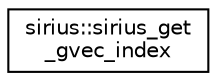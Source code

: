 digraph "Graphical Class Hierarchy"
{
 // INTERACTIVE_SVG=YES
  edge [fontname="Helvetica",fontsize="10",labelfontname="Helvetica",labelfontsize="10"];
  node [fontname="Helvetica",fontsize="10",shape=record];
  rankdir="LR";
  Node1 [label="sirius::sirius_get\l_gvec_index",height=0.2,width=0.4,color="black", fillcolor="white", style="filled",URL="$interfacesirius_1_1sirius__get__gvec__index.html"];
}
